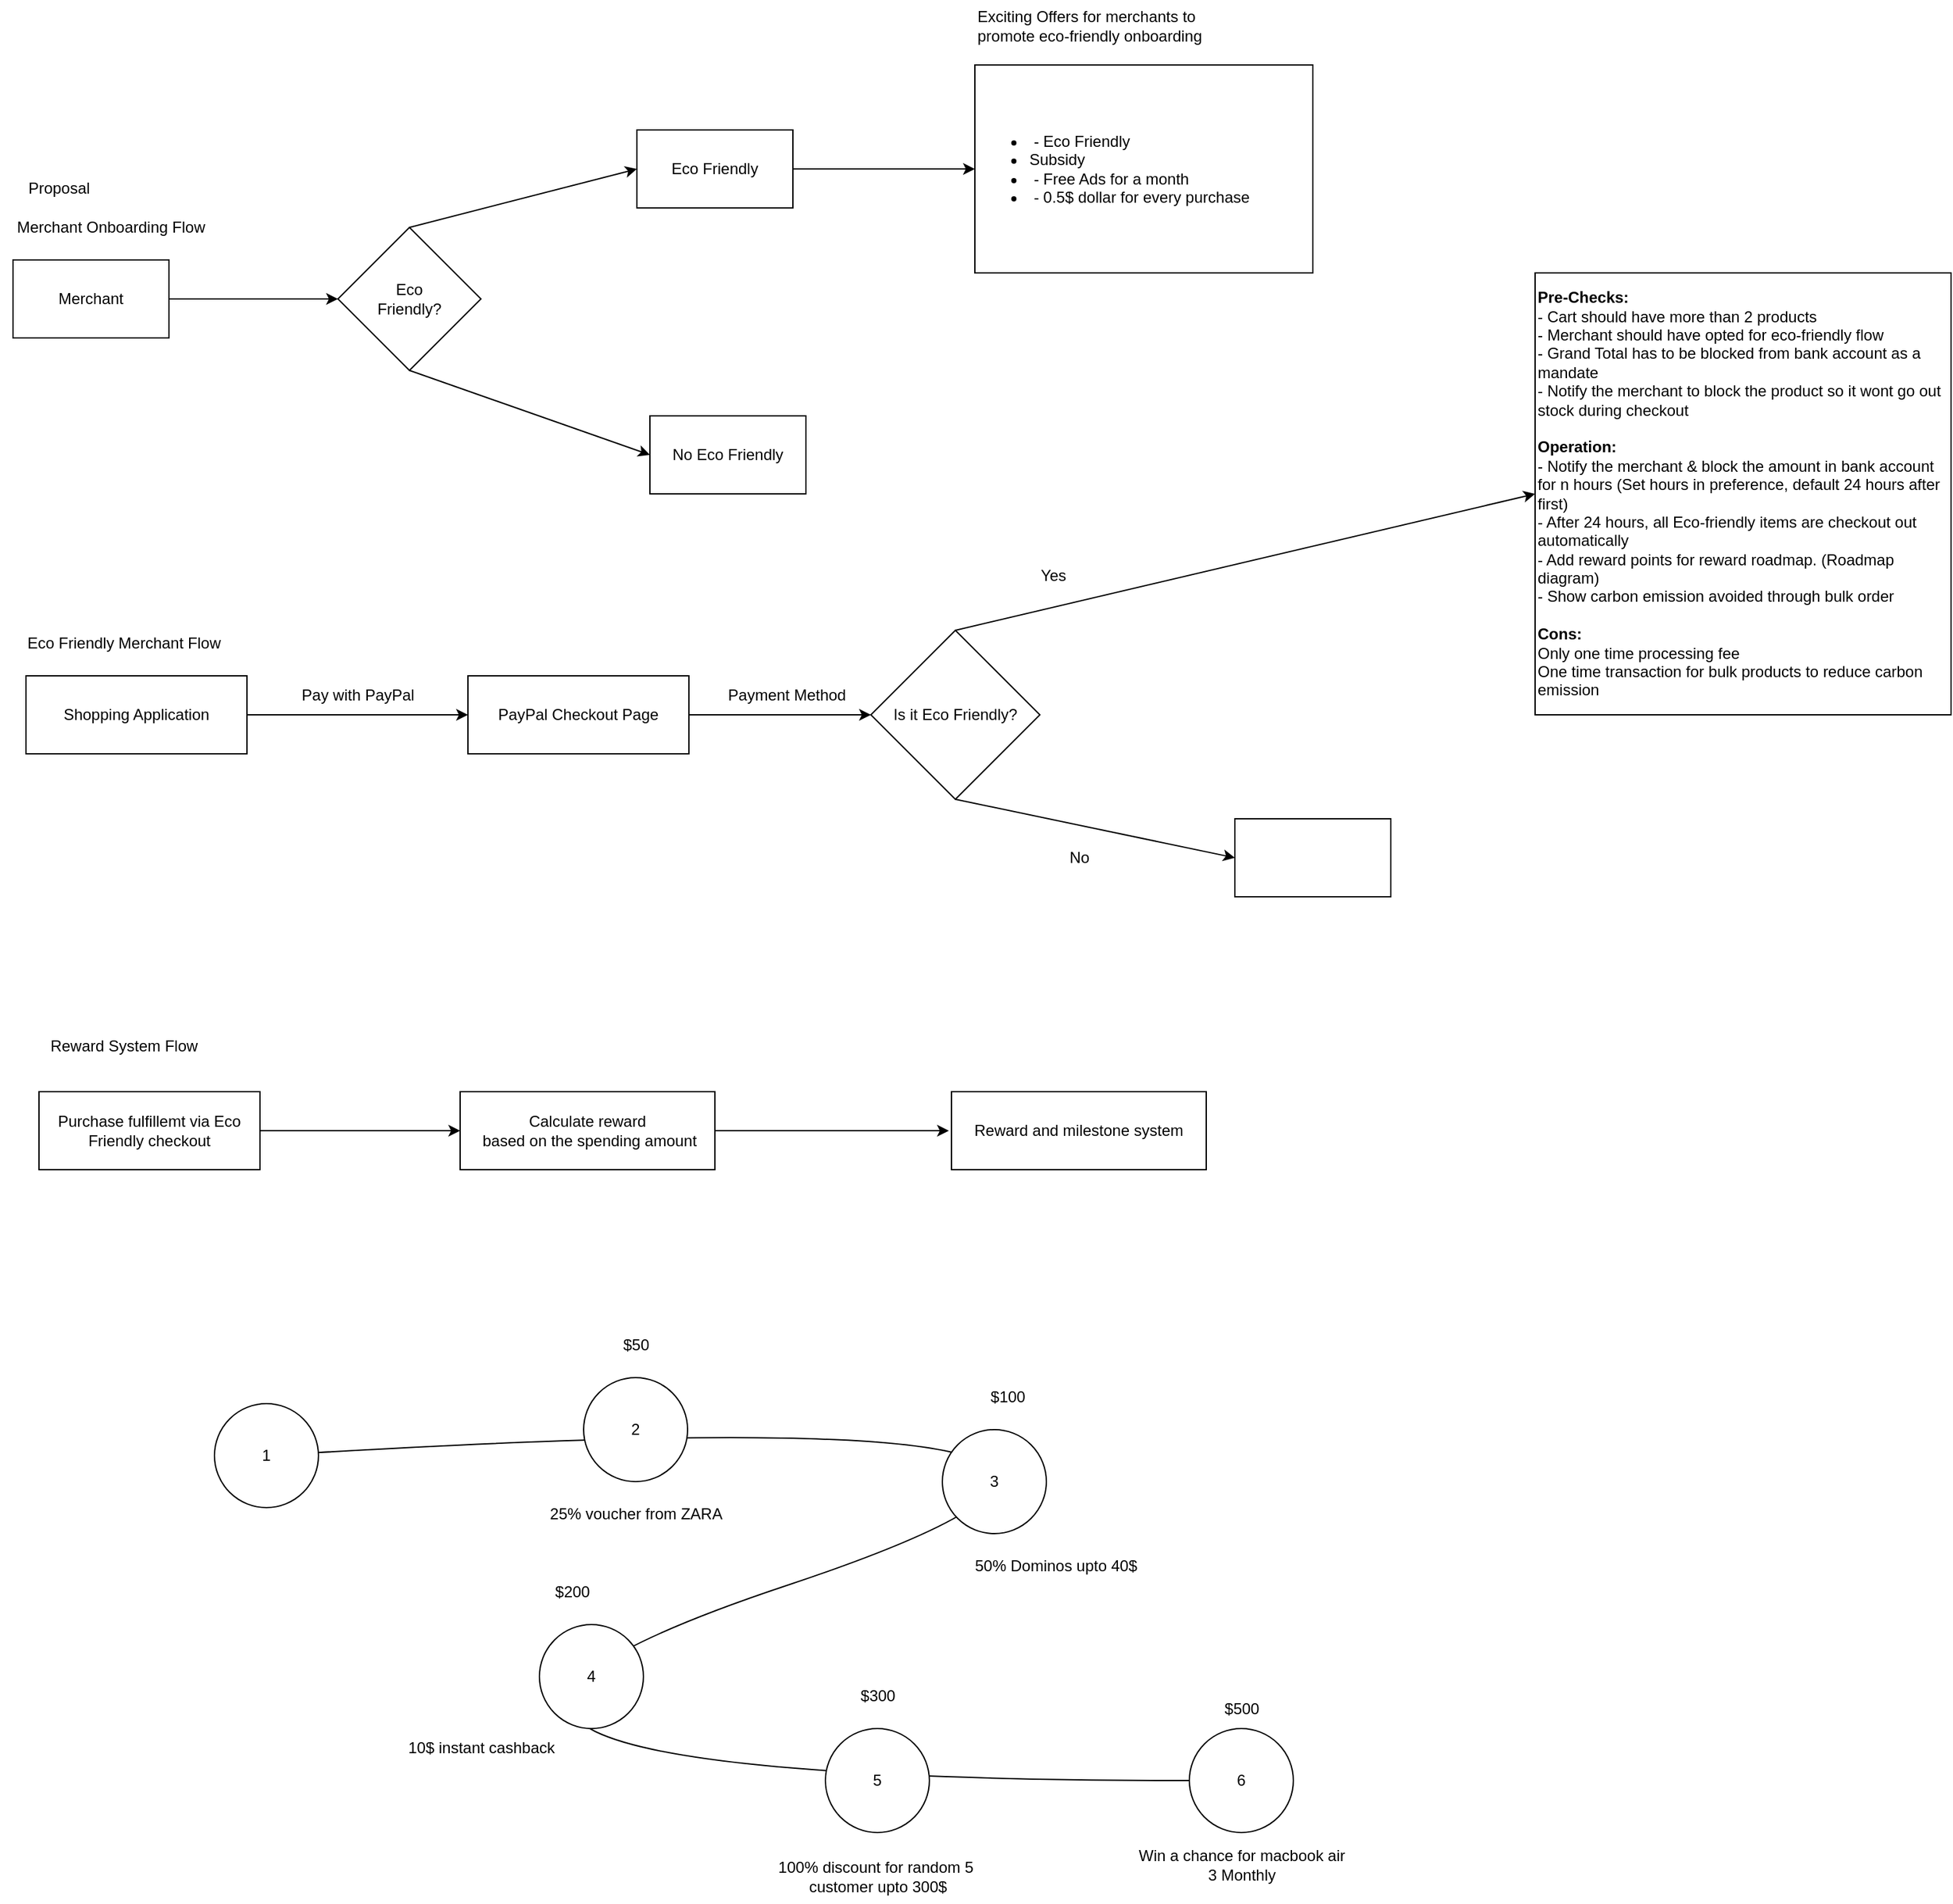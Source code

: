 <mxfile version="24.7.14">
  <diagram id="C5RBs43oDa-KdzZeNtuy" name="Page-1">
    <mxGraphModel dx="2660" dy="987" grid="1" gridSize="10" guides="1" tooltips="1" connect="1" arrows="1" fold="1" page="1" pageScale="1" pageWidth="827" pageHeight="1169" math="0" shadow="0">
      <root>
        <mxCell id="WIyWlLk6GJQsqaUBKTNV-0" />
        <mxCell id="WIyWlLk6GJQsqaUBKTNV-1" parent="WIyWlLk6GJQsqaUBKTNV-0" />
        <mxCell id="wMzgzC_BS-dfXB6wRqpz-6" value="Merchant" style="rounded=0;whiteSpace=wrap;html=1;" vertex="1" parent="WIyWlLk6GJQsqaUBKTNV-1">
          <mxGeometry x="70" y="510" width="120" height="60" as="geometry" />
        </mxCell>
        <mxCell id="wMzgzC_BS-dfXB6wRqpz-7" value="Proposal" style="text;html=1;align=center;verticalAlign=middle;resizable=0;points=[];autosize=1;strokeColor=none;fillColor=none;" vertex="1" parent="WIyWlLk6GJQsqaUBKTNV-1">
          <mxGeometry x="70" y="440" width="70" height="30" as="geometry" />
        </mxCell>
        <mxCell id="wMzgzC_BS-dfXB6wRqpz-9" value="Merchant Onboarding Flow" style="text;html=1;align=center;verticalAlign=middle;resizable=0;points=[];autosize=1;strokeColor=none;fillColor=none;" vertex="1" parent="WIyWlLk6GJQsqaUBKTNV-1">
          <mxGeometry x="60" y="470" width="170" height="30" as="geometry" />
        </mxCell>
        <mxCell id="wMzgzC_BS-dfXB6wRqpz-11" value="&lt;div&gt;Eco&lt;/div&gt;&lt;div&gt;Friendly?&lt;/div&gt;" style="rhombus;whiteSpace=wrap;html=1;" vertex="1" parent="WIyWlLk6GJQsqaUBKTNV-1">
          <mxGeometry x="320" y="485" width="110" height="110" as="geometry" />
        </mxCell>
        <mxCell id="wMzgzC_BS-dfXB6wRqpz-12" value="" style="endArrow=classic;html=1;rounded=0;exitX=1;exitY=0.5;exitDx=0;exitDy=0;" edge="1" parent="WIyWlLk6GJQsqaUBKTNV-1" source="wMzgzC_BS-dfXB6wRqpz-6" target="wMzgzC_BS-dfXB6wRqpz-11">
          <mxGeometry width="50" height="50" relative="1" as="geometry">
            <mxPoint x="420" y="520" as="sourcePoint" />
            <mxPoint x="470" y="470" as="targetPoint" />
          </mxGeometry>
        </mxCell>
        <mxCell id="wMzgzC_BS-dfXB6wRqpz-13" value="Eco Friendly" style="rounded=0;whiteSpace=wrap;html=1;" vertex="1" parent="WIyWlLk6GJQsqaUBKTNV-1">
          <mxGeometry x="550" y="410" width="120" height="60" as="geometry" />
        </mxCell>
        <mxCell id="wMzgzC_BS-dfXB6wRqpz-15" value="" style="endArrow=classic;html=1;rounded=0;exitX=0.5;exitY=0;exitDx=0;exitDy=0;entryX=0;entryY=0.5;entryDx=0;entryDy=0;" edge="1" parent="WIyWlLk6GJQsqaUBKTNV-1" source="wMzgzC_BS-dfXB6wRqpz-11" target="wMzgzC_BS-dfXB6wRqpz-13">
          <mxGeometry width="50" height="50" relative="1" as="geometry">
            <mxPoint x="380" y="485" as="sourcePoint" />
            <mxPoint x="430" y="435" as="targetPoint" />
          </mxGeometry>
        </mxCell>
        <mxCell id="wMzgzC_BS-dfXB6wRqpz-16" value="No Eco Friendly" style="rounded=0;whiteSpace=wrap;html=1;" vertex="1" parent="WIyWlLk6GJQsqaUBKTNV-1">
          <mxGeometry x="560" y="630" width="120" height="60" as="geometry" />
        </mxCell>
        <mxCell id="wMzgzC_BS-dfXB6wRqpz-17" value="" style="endArrow=classic;html=1;rounded=0;exitX=0.5;exitY=1;exitDx=0;exitDy=0;entryX=0;entryY=0.5;entryDx=0;entryDy=0;" edge="1" parent="WIyWlLk6GJQsqaUBKTNV-1" source="wMzgzC_BS-dfXB6wRqpz-11" target="wMzgzC_BS-dfXB6wRqpz-16">
          <mxGeometry width="50" height="50" relative="1" as="geometry">
            <mxPoint x="385" y="495" as="sourcePoint" />
            <mxPoint x="560" y="450" as="targetPoint" />
          </mxGeometry>
        </mxCell>
        <mxCell id="wMzgzC_BS-dfXB6wRqpz-18" value="&lt;ul&gt;&lt;li align=&quot;left&quot;&gt;&amp;nbsp;- Eco Friendly&lt;/li&gt;&lt;li align=&quot;left&quot;&gt;Subsidy&lt;/li&gt;&lt;li align=&quot;left&quot;&gt;&amp;nbsp;- Free Ads for a month&lt;/li&gt;&lt;li align=&quot;left&quot;&gt;&amp;nbsp;- 0.5$ dollar for every purchase&lt;/li&gt;&lt;/ul&gt;" style="rounded=0;whiteSpace=wrap;html=1;align=left;" vertex="1" parent="WIyWlLk6GJQsqaUBKTNV-1">
          <mxGeometry x="810" y="360" width="260" height="160" as="geometry" />
        </mxCell>
        <mxCell id="wMzgzC_BS-dfXB6wRqpz-19" value="" style="endArrow=classic;html=1;rounded=0;exitX=1;exitY=0.5;exitDx=0;exitDy=0;" edge="1" parent="WIyWlLk6GJQsqaUBKTNV-1" source="wMzgzC_BS-dfXB6wRqpz-13" target="wMzgzC_BS-dfXB6wRqpz-18">
          <mxGeometry width="50" height="50" relative="1" as="geometry">
            <mxPoint x="710" y="520" as="sourcePoint" />
            <mxPoint x="760" y="470" as="targetPoint" />
          </mxGeometry>
        </mxCell>
        <mxCell id="wMzgzC_BS-dfXB6wRqpz-20" value="&lt;div&gt;Exciting Offers for merchants to&amp;nbsp;&lt;/div&gt;&lt;div&gt;promote eco-friendly onboarding&lt;/div&gt;" style="text;html=1;align=left;verticalAlign=middle;resizable=0;points=[];autosize=1;strokeColor=none;fillColor=none;" vertex="1" parent="WIyWlLk6GJQsqaUBKTNV-1">
          <mxGeometry x="810" y="310" width="200" height="40" as="geometry" />
        </mxCell>
        <mxCell id="wMzgzC_BS-dfXB6wRqpz-21" value="Eco Friendly Merchant Flow" style="text;html=1;align=center;verticalAlign=middle;resizable=0;points=[];autosize=1;strokeColor=none;fillColor=none;" vertex="1" parent="WIyWlLk6GJQsqaUBKTNV-1">
          <mxGeometry x="70" y="790" width="170" height="30" as="geometry" />
        </mxCell>
        <mxCell id="wMzgzC_BS-dfXB6wRqpz-22" value="Shopping Application" style="rounded=0;whiteSpace=wrap;html=1;" vertex="1" parent="WIyWlLk6GJQsqaUBKTNV-1">
          <mxGeometry x="80" y="830" width="170" height="60" as="geometry" />
        </mxCell>
        <mxCell id="wMzgzC_BS-dfXB6wRqpz-23" value="PayPal Checkout Page" style="rounded=0;whiteSpace=wrap;html=1;" vertex="1" parent="WIyWlLk6GJQsqaUBKTNV-1">
          <mxGeometry x="420" y="830" width="170" height="60" as="geometry" />
        </mxCell>
        <mxCell id="wMzgzC_BS-dfXB6wRqpz-24" value="" style="endArrow=classic;html=1;rounded=0;exitX=1;exitY=0.5;exitDx=0;exitDy=0;" edge="1" parent="WIyWlLk6GJQsqaUBKTNV-1" source="wMzgzC_BS-dfXB6wRqpz-22" target="wMzgzC_BS-dfXB6wRqpz-23">
          <mxGeometry width="50" height="50" relative="1" as="geometry">
            <mxPoint x="430" y="810" as="sourcePoint" />
            <mxPoint x="480" y="760" as="targetPoint" />
          </mxGeometry>
        </mxCell>
        <mxCell id="wMzgzC_BS-dfXB6wRqpz-25" value="Pay with PayPal" style="text;html=1;align=center;verticalAlign=middle;resizable=0;points=[];autosize=1;strokeColor=none;fillColor=none;" vertex="1" parent="WIyWlLk6GJQsqaUBKTNV-1">
          <mxGeometry x="280" y="830" width="110" height="30" as="geometry" />
        </mxCell>
        <mxCell id="wMzgzC_BS-dfXB6wRqpz-27" value="" style="endArrow=classic;html=1;rounded=0;exitX=1;exitY=0.5;exitDx=0;exitDy=0;" edge="1" parent="WIyWlLk6GJQsqaUBKTNV-1">
          <mxGeometry width="50" height="50" relative="1" as="geometry">
            <mxPoint x="590" y="860" as="sourcePoint" />
            <mxPoint x="730" y="860" as="targetPoint" />
          </mxGeometry>
        </mxCell>
        <mxCell id="wMzgzC_BS-dfXB6wRqpz-28" value="Payment Method" style="text;html=1;align=center;verticalAlign=middle;resizable=0;points=[];autosize=1;strokeColor=none;fillColor=none;" vertex="1" parent="WIyWlLk6GJQsqaUBKTNV-1">
          <mxGeometry x="610" y="830" width="110" height="30" as="geometry" />
        </mxCell>
        <mxCell id="wMzgzC_BS-dfXB6wRqpz-29" value="Is it Eco Friendly?" style="rhombus;whiteSpace=wrap;html=1;" vertex="1" parent="WIyWlLk6GJQsqaUBKTNV-1">
          <mxGeometry x="730" y="795" width="130" height="130" as="geometry" />
        </mxCell>
        <mxCell id="wMzgzC_BS-dfXB6wRqpz-30" value="&lt;div align=&quot;left&quot;&gt;&lt;b&gt;Pre-Checks:&lt;/b&gt;&lt;/div&gt;&lt;div align=&quot;left&quot;&gt;- Cart should have more than 2 products&lt;/div&gt;&lt;div align=&quot;left&quot;&gt;- Merchant should have opted for eco-friendly flow&lt;/div&gt;&lt;div align=&quot;left&quot;&gt;- Grand Total has to be blocked from bank account as a mandate&lt;/div&gt;&lt;div align=&quot;left&quot;&gt;- Notify the merchant to block the product so it wont go out stock during checkout&lt;/div&gt;&lt;div align=&quot;left&quot;&gt;&lt;br&gt;&lt;/div&gt;&lt;div align=&quot;left&quot;&gt;&lt;b&gt;Operation:&lt;/b&gt;&lt;/div&gt;&lt;div align=&quot;left&quot;&gt;- Notify the merchant &amp;amp; block the amount in bank account for n hours (Set hours in preference, default 24 hours after first)&lt;/div&gt;&lt;div align=&quot;left&quot;&gt;- After 24 hours, all Eco-friendly items are checkout out automatically&lt;/div&gt;&lt;div align=&quot;left&quot;&gt;- Add reward points for reward roadmap. (Roadmap diagram)&lt;/div&gt;&lt;div align=&quot;left&quot;&gt;- Show carbon emission avoided through bulk order&lt;br&gt;&lt;/div&gt;&lt;div align=&quot;left&quot;&gt;&lt;br&gt;&lt;/div&gt;&lt;div align=&quot;left&quot;&gt;&lt;b&gt;Cons:&lt;/b&gt;&lt;/div&gt;&lt;div align=&quot;left&quot;&gt;Only one time processing fee&lt;/div&gt;&lt;div align=&quot;left&quot;&gt;One time transaction for bulk products to reduce carbon emission&lt;/div&gt;" style="rounded=0;whiteSpace=wrap;html=1;align=left;" vertex="1" parent="WIyWlLk6GJQsqaUBKTNV-1">
          <mxGeometry x="1241" y="520" width="320" height="340" as="geometry" />
        </mxCell>
        <mxCell id="wMzgzC_BS-dfXB6wRqpz-31" value="" style="rounded=0;whiteSpace=wrap;html=1;" vertex="1" parent="WIyWlLk6GJQsqaUBKTNV-1">
          <mxGeometry x="1010" y="940" width="120" height="60" as="geometry" />
        </mxCell>
        <mxCell id="wMzgzC_BS-dfXB6wRqpz-32" value="" style="endArrow=classic;html=1;rounded=0;exitX=0.5;exitY=0;exitDx=0;exitDy=0;entryX=0;entryY=0.5;entryDx=0;entryDy=0;" edge="1" parent="WIyWlLk6GJQsqaUBKTNV-1" source="wMzgzC_BS-dfXB6wRqpz-29" target="wMzgzC_BS-dfXB6wRqpz-30">
          <mxGeometry width="50" height="50" relative="1" as="geometry">
            <mxPoint x="1050" y="810" as="sourcePoint" />
            <mxPoint x="1100" y="760" as="targetPoint" />
          </mxGeometry>
        </mxCell>
        <mxCell id="wMzgzC_BS-dfXB6wRqpz-33" value="" style="endArrow=classic;html=1;rounded=0;exitX=0.5;exitY=1;exitDx=0;exitDy=0;entryX=0;entryY=0.5;entryDx=0;entryDy=0;" edge="1" parent="WIyWlLk6GJQsqaUBKTNV-1" source="wMzgzC_BS-dfXB6wRqpz-29" target="wMzgzC_BS-dfXB6wRqpz-31">
          <mxGeometry width="50" height="50" relative="1" as="geometry">
            <mxPoint x="1050" y="810" as="sourcePoint" />
            <mxPoint x="1100" y="760" as="targetPoint" />
          </mxGeometry>
        </mxCell>
        <mxCell id="wMzgzC_BS-dfXB6wRqpz-34" value="Yes" style="text;html=1;align=center;verticalAlign=middle;resizable=0;points=[];autosize=1;strokeColor=none;fillColor=none;" vertex="1" parent="WIyWlLk6GJQsqaUBKTNV-1">
          <mxGeometry x="850" y="738" width="40" height="30" as="geometry" />
        </mxCell>
        <mxCell id="wMzgzC_BS-dfXB6wRqpz-35" value="No" style="text;html=1;align=center;verticalAlign=middle;resizable=0;points=[];autosize=1;strokeColor=none;fillColor=none;" vertex="1" parent="WIyWlLk6GJQsqaUBKTNV-1">
          <mxGeometry x="870" y="955" width="40" height="30" as="geometry" />
        </mxCell>
        <mxCell id="wMzgzC_BS-dfXB6wRqpz-36" value="Reward System Flow" style="text;html=1;align=center;verticalAlign=middle;resizable=0;points=[];autosize=1;strokeColor=none;fillColor=none;" vertex="1" parent="WIyWlLk6GJQsqaUBKTNV-1">
          <mxGeometry x="85" y="1100" width="140" height="30" as="geometry" />
        </mxCell>
        <mxCell id="wMzgzC_BS-dfXB6wRqpz-37" value="Purchase fulfillemt via Eco Friendly checkout" style="rounded=0;whiteSpace=wrap;html=1;" vertex="1" parent="WIyWlLk6GJQsqaUBKTNV-1">
          <mxGeometry x="90" y="1150" width="170" height="60" as="geometry" />
        </mxCell>
        <mxCell id="wMzgzC_BS-dfXB6wRqpz-38" value="&lt;div&gt;Calculate reward&lt;/div&gt;&lt;div&gt;&amp;nbsp;based on the spending amount&lt;/div&gt;" style="rounded=0;whiteSpace=wrap;html=1;" vertex="1" parent="WIyWlLk6GJQsqaUBKTNV-1">
          <mxGeometry x="414" y="1150" width="196" height="60" as="geometry" />
        </mxCell>
        <mxCell id="wMzgzC_BS-dfXB6wRqpz-39" value="" style="endArrow=classic;html=1;rounded=0;exitX=1;exitY=0.5;exitDx=0;exitDy=0;entryX=0;entryY=0.5;entryDx=0;entryDy=0;" edge="1" parent="WIyWlLk6GJQsqaUBKTNV-1" source="wMzgzC_BS-dfXB6wRqpz-37" target="wMzgzC_BS-dfXB6wRqpz-38">
          <mxGeometry width="50" height="50" relative="1" as="geometry">
            <mxPoint x="750" y="1010" as="sourcePoint" />
            <mxPoint x="800" y="960" as="targetPoint" />
          </mxGeometry>
        </mxCell>
        <mxCell id="wMzgzC_BS-dfXB6wRqpz-40" value="Reward and milestone system" style="rounded=0;whiteSpace=wrap;html=1;" vertex="1" parent="WIyWlLk6GJQsqaUBKTNV-1">
          <mxGeometry x="792" y="1150" width="196" height="60" as="geometry" />
        </mxCell>
        <mxCell id="wMzgzC_BS-dfXB6wRqpz-41" value="" style="endArrow=classic;html=1;rounded=0;exitX=1;exitY=0.5;exitDx=0;exitDy=0;" edge="1" parent="WIyWlLk6GJQsqaUBKTNV-1" source="wMzgzC_BS-dfXB6wRqpz-38">
          <mxGeometry width="50" height="50" relative="1" as="geometry">
            <mxPoint x="750" y="1060" as="sourcePoint" />
            <mxPoint x="790" y="1180" as="targetPoint" />
          </mxGeometry>
        </mxCell>
        <mxCell id="wMzgzC_BS-dfXB6wRqpz-43" value="" style="curved=1;endArrow=classic;html=1;rounded=0;" edge="1" parent="WIyWlLk6GJQsqaUBKTNV-1" source="wMzgzC_BS-dfXB6wRqpz-44">
          <mxGeometry width="50" height="50" relative="1" as="geometry">
            <mxPoint x="265" y="1430" as="sourcePoint" />
            <mxPoint x="985" y="1680" as="targetPoint" />
            <Array as="points">
              <mxPoint x="1115" y="1380" />
              <mxPoint x="215" y="1680" />
            </Array>
          </mxGeometry>
        </mxCell>
        <mxCell id="wMzgzC_BS-dfXB6wRqpz-45" value="" style="curved=1;endArrow=classic;html=1;rounded=0;" edge="1" parent="WIyWlLk6GJQsqaUBKTNV-1" target="wMzgzC_BS-dfXB6wRqpz-44">
          <mxGeometry width="50" height="50" relative="1" as="geometry">
            <mxPoint x="265" y="1430" as="sourcePoint" />
            <mxPoint x="985" y="1680" as="targetPoint" />
            <Array as="points" />
          </mxGeometry>
        </mxCell>
        <mxCell id="wMzgzC_BS-dfXB6wRqpz-44" value="1" style="ellipse;whiteSpace=wrap;html=1;" vertex="1" parent="WIyWlLk6GJQsqaUBKTNV-1">
          <mxGeometry x="225" y="1390" width="80" height="80" as="geometry" />
        </mxCell>
        <mxCell id="wMzgzC_BS-dfXB6wRqpz-46" value="2" style="ellipse;whiteSpace=wrap;html=1;" vertex="1" parent="WIyWlLk6GJQsqaUBKTNV-1">
          <mxGeometry x="509" y="1370" width="80" height="80" as="geometry" />
        </mxCell>
        <mxCell id="wMzgzC_BS-dfXB6wRqpz-47" value="3" style="ellipse;whiteSpace=wrap;html=1;" vertex="1" parent="WIyWlLk6GJQsqaUBKTNV-1">
          <mxGeometry x="785" y="1410" width="80" height="80" as="geometry" />
        </mxCell>
        <mxCell id="wMzgzC_BS-dfXB6wRqpz-48" value="4" style="ellipse;whiteSpace=wrap;html=1;" vertex="1" parent="WIyWlLk6GJQsqaUBKTNV-1">
          <mxGeometry x="475" y="1560" width="80" height="80" as="geometry" />
        </mxCell>
        <mxCell id="wMzgzC_BS-dfXB6wRqpz-49" value="5" style="ellipse;whiteSpace=wrap;html=1;" vertex="1" parent="WIyWlLk6GJQsqaUBKTNV-1">
          <mxGeometry x="695" y="1640" width="80" height="80" as="geometry" />
        </mxCell>
        <mxCell id="wMzgzC_BS-dfXB6wRqpz-50" value="6" style="ellipse;whiteSpace=wrap;html=1;" vertex="1" parent="WIyWlLk6GJQsqaUBKTNV-1">
          <mxGeometry x="975" y="1640" width="80" height="80" as="geometry" />
        </mxCell>
        <mxCell id="wMzgzC_BS-dfXB6wRqpz-51" value="$50" style="text;html=1;align=center;verticalAlign=middle;resizable=0;points=[];autosize=1;strokeColor=none;fillColor=none;" vertex="1" parent="WIyWlLk6GJQsqaUBKTNV-1">
          <mxGeometry x="529" y="1330" width="40" height="30" as="geometry" />
        </mxCell>
        <mxCell id="wMzgzC_BS-dfXB6wRqpz-52" value="$100" style="text;html=1;align=center;verticalAlign=middle;resizable=0;points=[];autosize=1;strokeColor=none;fillColor=none;" vertex="1" parent="WIyWlLk6GJQsqaUBKTNV-1">
          <mxGeometry x="810" y="1370" width="50" height="30" as="geometry" />
        </mxCell>
        <mxCell id="wMzgzC_BS-dfXB6wRqpz-53" value="$200" style="text;html=1;align=center;verticalAlign=middle;resizable=0;points=[];autosize=1;strokeColor=none;fillColor=none;" vertex="1" parent="WIyWlLk6GJQsqaUBKTNV-1">
          <mxGeometry x="475" y="1520" width="50" height="30" as="geometry" />
        </mxCell>
        <mxCell id="wMzgzC_BS-dfXB6wRqpz-54" value="$300" style="text;html=1;align=center;verticalAlign=middle;resizable=0;points=[];autosize=1;strokeColor=none;fillColor=none;" vertex="1" parent="WIyWlLk6GJQsqaUBKTNV-1">
          <mxGeometry x="710" y="1600" width="50" height="30" as="geometry" />
        </mxCell>
        <mxCell id="wMzgzC_BS-dfXB6wRqpz-55" value="$500" style="text;html=1;align=center;verticalAlign=middle;resizable=0;points=[];autosize=1;strokeColor=none;fillColor=none;" vertex="1" parent="WIyWlLk6GJQsqaUBKTNV-1">
          <mxGeometry x="990" y="1610" width="50" height="30" as="geometry" />
        </mxCell>
        <mxCell id="wMzgzC_BS-dfXB6wRqpz-56" value="25% voucher from ZARA" style="text;html=1;align=center;verticalAlign=middle;resizable=0;points=[];autosize=1;strokeColor=none;fillColor=none;" vertex="1" parent="WIyWlLk6GJQsqaUBKTNV-1">
          <mxGeometry x="469" y="1460" width="160" height="30" as="geometry" />
        </mxCell>
        <mxCell id="wMzgzC_BS-dfXB6wRqpz-57" value="50% Dominos upto 40$" style="text;html=1;align=center;verticalAlign=middle;resizable=0;points=[];autosize=1;strokeColor=none;fillColor=none;" vertex="1" parent="WIyWlLk6GJQsqaUBKTNV-1">
          <mxGeometry x="797" y="1500" width="150" height="30" as="geometry" />
        </mxCell>
        <mxCell id="wMzgzC_BS-dfXB6wRqpz-58" value="&lt;div&gt;Win a chance for macbook air&lt;/div&gt;&lt;div&gt;3 Monthly&lt;br&gt;&lt;/div&gt;" style="text;html=1;align=center;verticalAlign=middle;resizable=0;points=[];autosize=1;strokeColor=none;fillColor=none;" vertex="1" parent="WIyWlLk6GJQsqaUBKTNV-1">
          <mxGeometry x="925" y="1725" width="180" height="40" as="geometry" />
        </mxCell>
        <mxCell id="wMzgzC_BS-dfXB6wRqpz-59" value="&lt;div&gt;100% discount for random 5&amp;nbsp;&lt;/div&gt;&lt;div&gt;customer upto 300$&lt;/div&gt;" style="text;html=1;align=center;verticalAlign=middle;resizable=0;points=[];autosize=1;strokeColor=none;fillColor=none;" vertex="1" parent="WIyWlLk6GJQsqaUBKTNV-1">
          <mxGeometry x="645" y="1734" width="180" height="40" as="geometry" />
        </mxCell>
        <mxCell id="wMzgzC_BS-dfXB6wRqpz-60" value="10$ instant cashback" style="text;html=1;align=center;verticalAlign=middle;resizable=0;points=[];autosize=1;strokeColor=none;fillColor=none;" vertex="1" parent="WIyWlLk6GJQsqaUBKTNV-1">
          <mxGeometry x="360" y="1640" width="140" height="30" as="geometry" />
        </mxCell>
      </root>
    </mxGraphModel>
  </diagram>
</mxfile>
